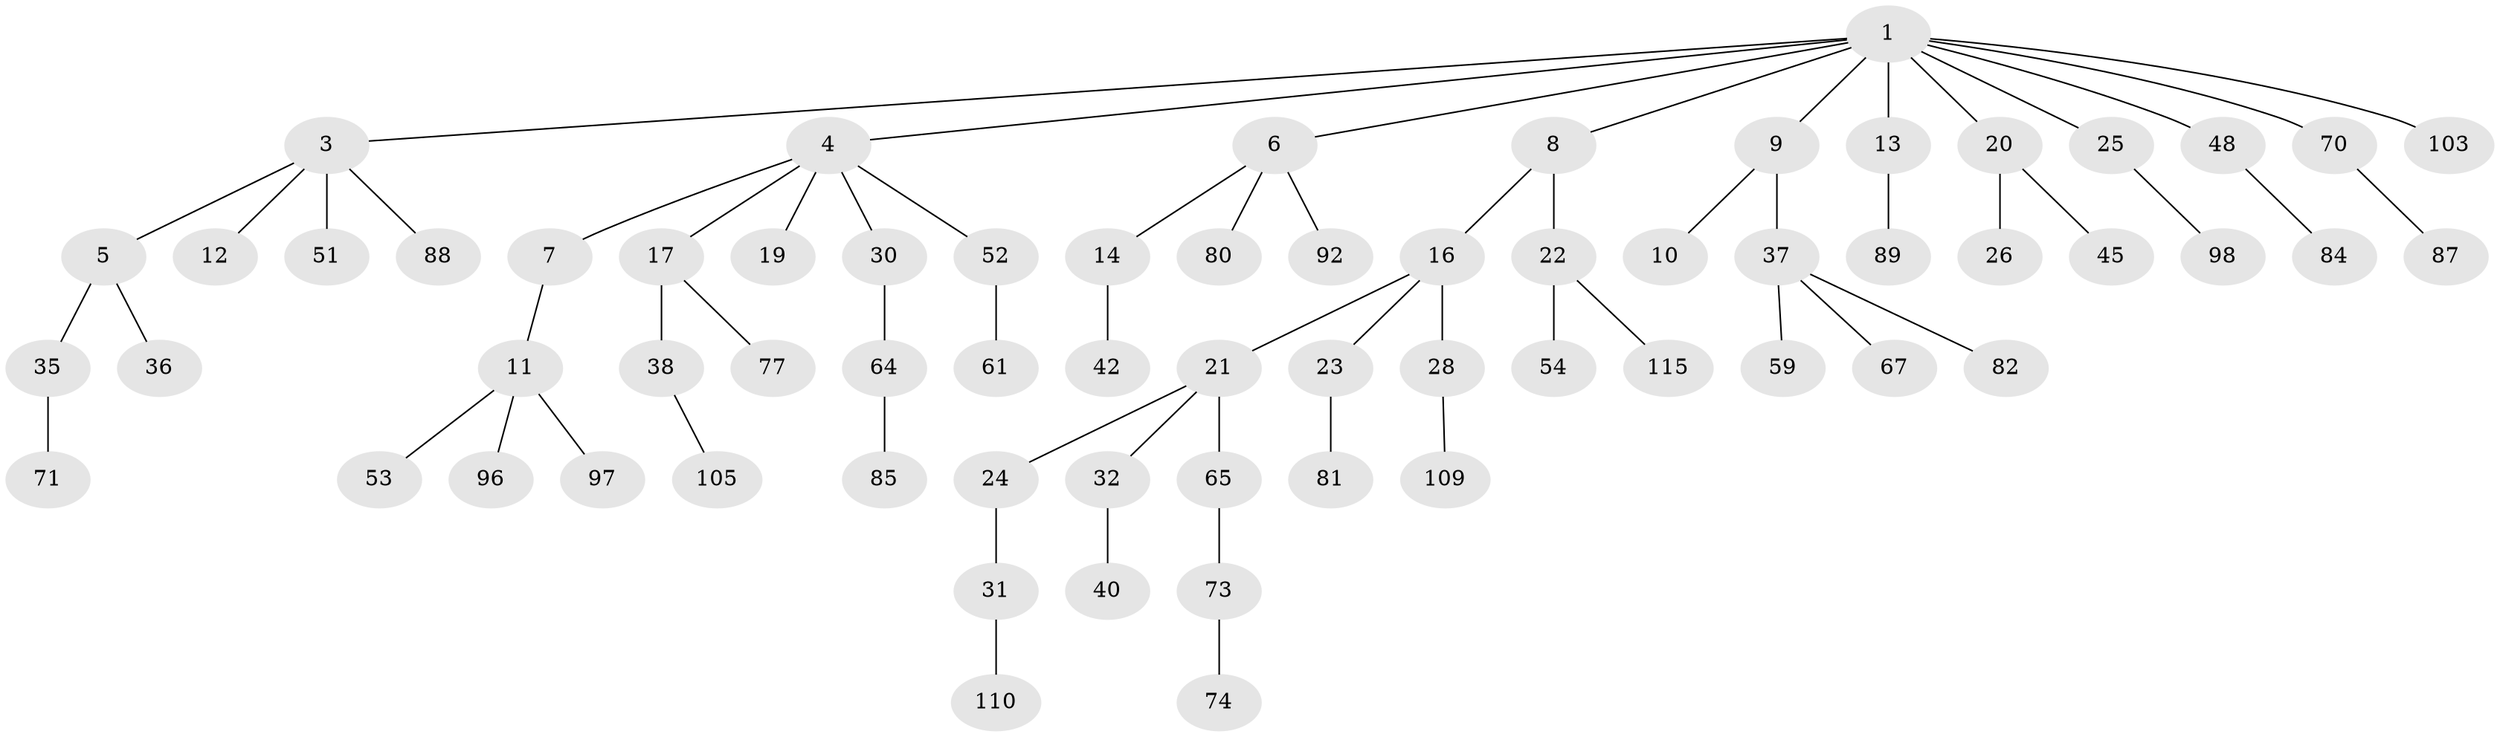 // original degree distribution, {6: 0.007518796992481203, 7: 0.007518796992481203, 4: 0.06766917293233082, 8: 0.007518796992481203, 2: 0.3157894736842105, 3: 0.10526315789473684, 1: 0.45864661654135336, 5: 0.03007518796992481}
// Generated by graph-tools (version 1.1) at 2025/15/03/09/25 04:15:25]
// undirected, 66 vertices, 65 edges
graph export_dot {
graph [start="1"]
  node [color=gray90,style=filled];
  1 [super="+2"];
  3 [super="+15"];
  4 [super="+33+62"];
  5 [super="+29"];
  6;
  7 [super="+72+78"];
  8 [super="+47"];
  9 [super="+18"];
  10;
  11;
  12;
  13;
  14;
  16;
  17 [super="+27"];
  19 [super="+125"];
  20 [super="+75"];
  21;
  22 [super="+41+46+57"];
  23 [super="+66"];
  24;
  25 [super="+43"];
  26 [super="+39"];
  28;
  30 [super="+112"];
  31;
  32 [super="+34"];
  35 [super="+60"];
  36 [super="+63+68"];
  37 [super="+44"];
  38 [super="+55"];
  40;
  42;
  45 [super="+99"];
  48 [super="+56+49+121+123"];
  51;
  52;
  53;
  54;
  59 [super="+127"];
  61 [super="+129"];
  64;
  65;
  67;
  70;
  71;
  73;
  74 [super="+132"];
  77 [super="+90+95"];
  80;
  81;
  82 [super="+119+93"];
  84 [super="+111"];
  85;
  87;
  88 [super="+106"];
  89;
  92 [super="+124+116"];
  96 [super="+113+130+131+114"];
  97;
  98;
  103 [super="+108"];
  105;
  109;
  110 [super="+122"];
  115;
  1 -- 3;
  1 -- 9;
  1 -- 20;
  1 -- 48;
  1 -- 103;
  1 -- 4;
  1 -- 6;
  1 -- 70;
  1 -- 8;
  1 -- 25;
  1 -- 13;
  3 -- 5;
  3 -- 12;
  3 -- 88;
  3 -- 51;
  4 -- 7;
  4 -- 17;
  4 -- 19;
  4 -- 30;
  4 -- 52;
  5 -- 35;
  5 -- 36;
  6 -- 14;
  6 -- 80;
  6 -- 92;
  7 -- 11;
  8 -- 16;
  8 -- 22;
  9 -- 10;
  9 -- 37;
  11 -- 53;
  11 -- 96;
  11 -- 97;
  13 -- 89;
  14 -- 42;
  16 -- 21;
  16 -- 23;
  16 -- 28;
  17 -- 38;
  17 -- 77;
  20 -- 26;
  20 -- 45;
  21 -- 24;
  21 -- 32;
  21 -- 65;
  22 -- 54;
  22 -- 115;
  23 -- 81;
  24 -- 31;
  25 -- 98;
  28 -- 109;
  30 -- 64;
  31 -- 110;
  32 -- 40;
  35 -- 71;
  37 -- 59;
  37 -- 67;
  37 -- 82;
  38 -- 105;
  48 -- 84;
  52 -- 61;
  64 -- 85;
  65 -- 73;
  70 -- 87;
  73 -- 74;
}
